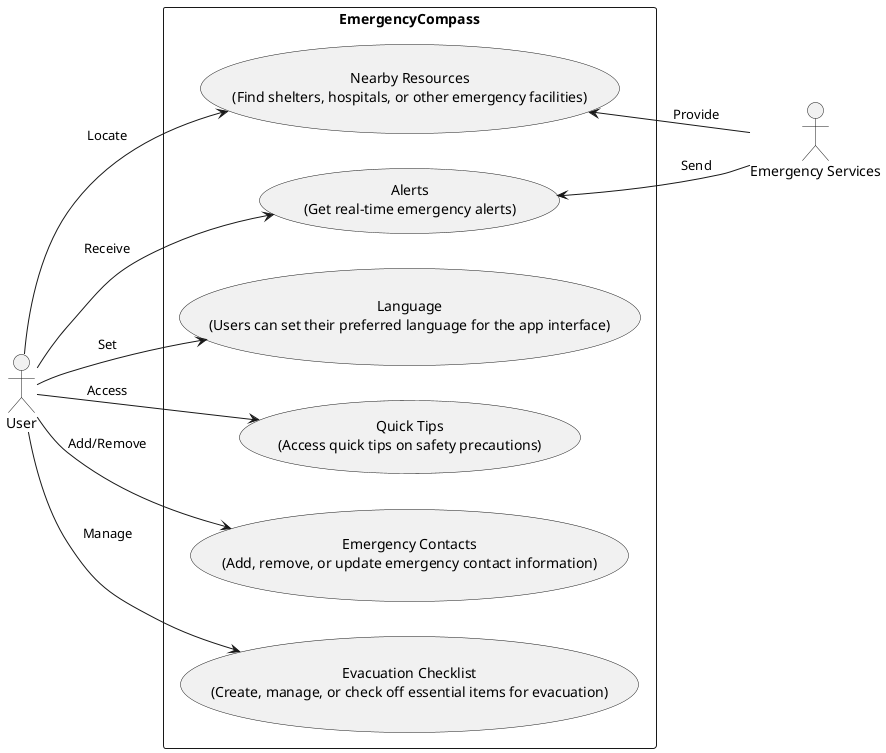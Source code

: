 @startuml
left to right direction
actor User
actor "Emergency Services" as ES
rectangle EmergencyCompass {
    usecase "Language\n(Users can set their preferred language for the app interface)" as UC1
    usecase "Quick Tips\n(Access quick tips on safety precautions)" as UC2
    usecase "Emergency Contacts\n(Add, remove, or update emergency contact information)" as UC3
    usecase "Evacuation Checklist\n(Create, manage, or check off essential items for evacuation)" as UC4
    usecase "Alerts\n(Get real-time emergency alerts)" as UC5
    usecase "Nearby Resources\n(Find shelters, hospitals, or other emergency facilities)" as UC6
}
User --> UC1 : Set
User --> UC2 : Access
User --> UC3 : \nAdd/Remove
User --> UC4 : \nManage
User --> UC5 : \nReceive
User --> UC6 : Locate
ES -up-> UC5 : \nSend
ES -up-> UC6 : Provide
@enduml